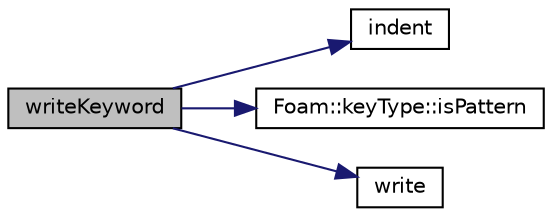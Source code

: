 digraph "writeKeyword"
{
  bgcolor="transparent";
  edge [fontname="Helvetica",fontsize="10",labelfontname="Helvetica",labelfontsize="10"];
  node [fontname="Helvetica",fontsize="10",shape=record];
  rankdir="LR";
  Node5420 [label="writeKeyword",height=0.2,width=0.4,color="black", fillcolor="grey75", style="filled", fontcolor="black"];
  Node5420 -> Node5421 [color="midnightblue",fontsize="10",style="solid",fontname="Helvetica"];
  Node5421 [label="indent",height=0.2,width=0.4,color="black",URL="$a27345.html#a6f9f89f73f75f7dec4546766148b60d7",tooltip="Add indentation characters. "];
  Node5420 -> Node5422 [color="midnightblue",fontsize="10",style="solid",fontname="Helvetica"];
  Node5422 [label="Foam::keyType::isPattern",height=0.2,width=0.4,color="black",URL="$a29545.html#a04a0151af2fb802822ddc826de05dace",tooltip="Should be treated as a match rather than a literal string. "];
  Node5420 -> Node5423 [color="midnightblue",fontsize="10",style="solid",fontname="Helvetica"];
  Node5423 [label="write",height=0.2,width=0.4,color="black",URL="$a27345.html#a81a19ad9e4098b4701cc8bab9a59d78b",tooltip="Write next token to stream. "];
}
